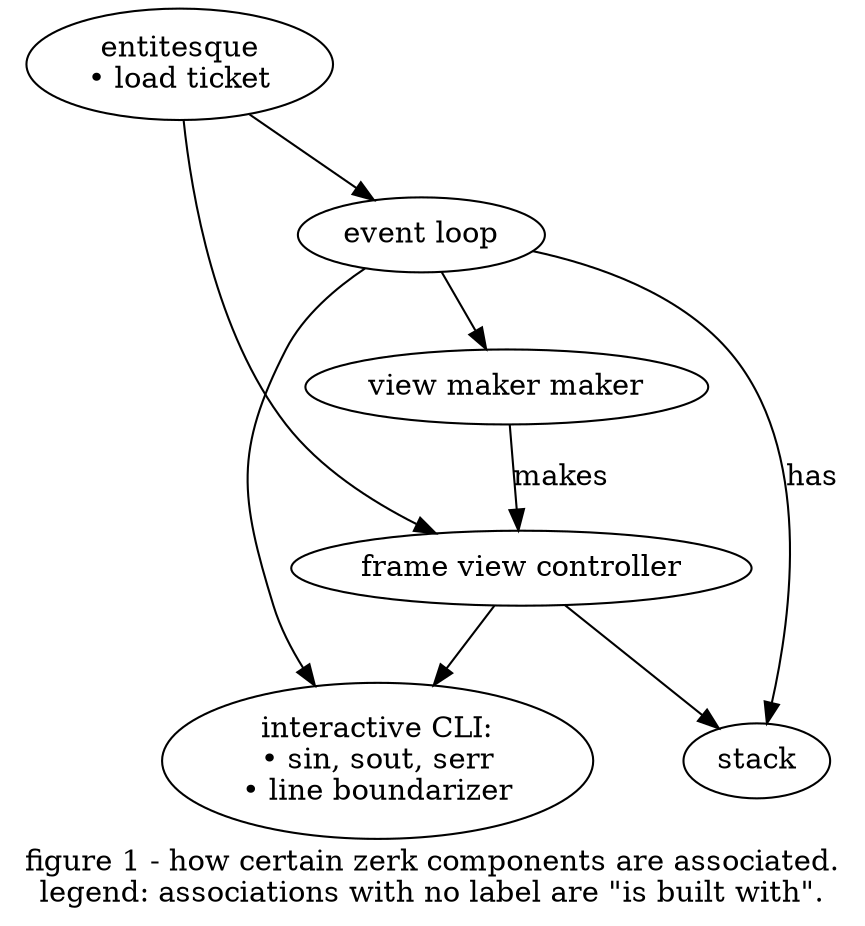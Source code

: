 digraph g {

  label="figure 1 - how certain zerk components are associated.
legend: associations with no label are \"is built with\"."

  el [label="event loop"]
  el->ic
  ic [label="interactive CLI:\n• sin, sout, serr\n• line boundarizer"]
  el->vmm
  vmm [label="view maker maker"]

  vmm->fvc [label="makes"]

  fvc [label="frame view controller"]

  fvc->stack
  el->stack [label="has"]
  fvc->ic

  # (was subgraph)

    entitesque [label="entitesque\n• load ticket"]
    entitesque->el
    entitesque->fvc
}
